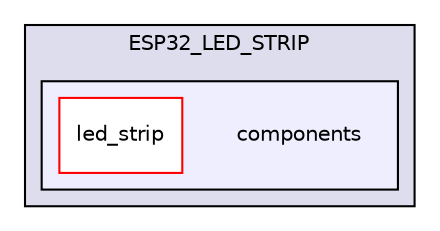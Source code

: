 digraph "ESP32_LED_STRIP/components" {
  compound=true
  node [ fontsize="10", fontname="Helvetica"];
  edge [ labelfontsize="10", labelfontname="Helvetica"];
  subgraph clusterdir_a1cb1fbe218a0fd9198c95a6932f052b {
    graph [ bgcolor="#ddddee", pencolor="black", label="ESP32_LED_STRIP" fontname="Helvetica", fontsize="10", URL="dir_a1cb1fbe218a0fd9198c95a6932f052b.html"]
  subgraph clusterdir_cec2098065e09a8606c871c47d0c604d {
    graph [ bgcolor="#eeeeff", pencolor="black", label="" URL="dir_cec2098065e09a8606c871c47d0c604d.html"];
    dir_cec2098065e09a8606c871c47d0c604d [shape=plaintext label="components"];
    dir_c6a678b507186c2c57c522683ee226db [shape=box label="led_strip" color="red" fillcolor="white" style="filled" URL="dir_c6a678b507186c2c57c522683ee226db.html"];
  }
  }
}
